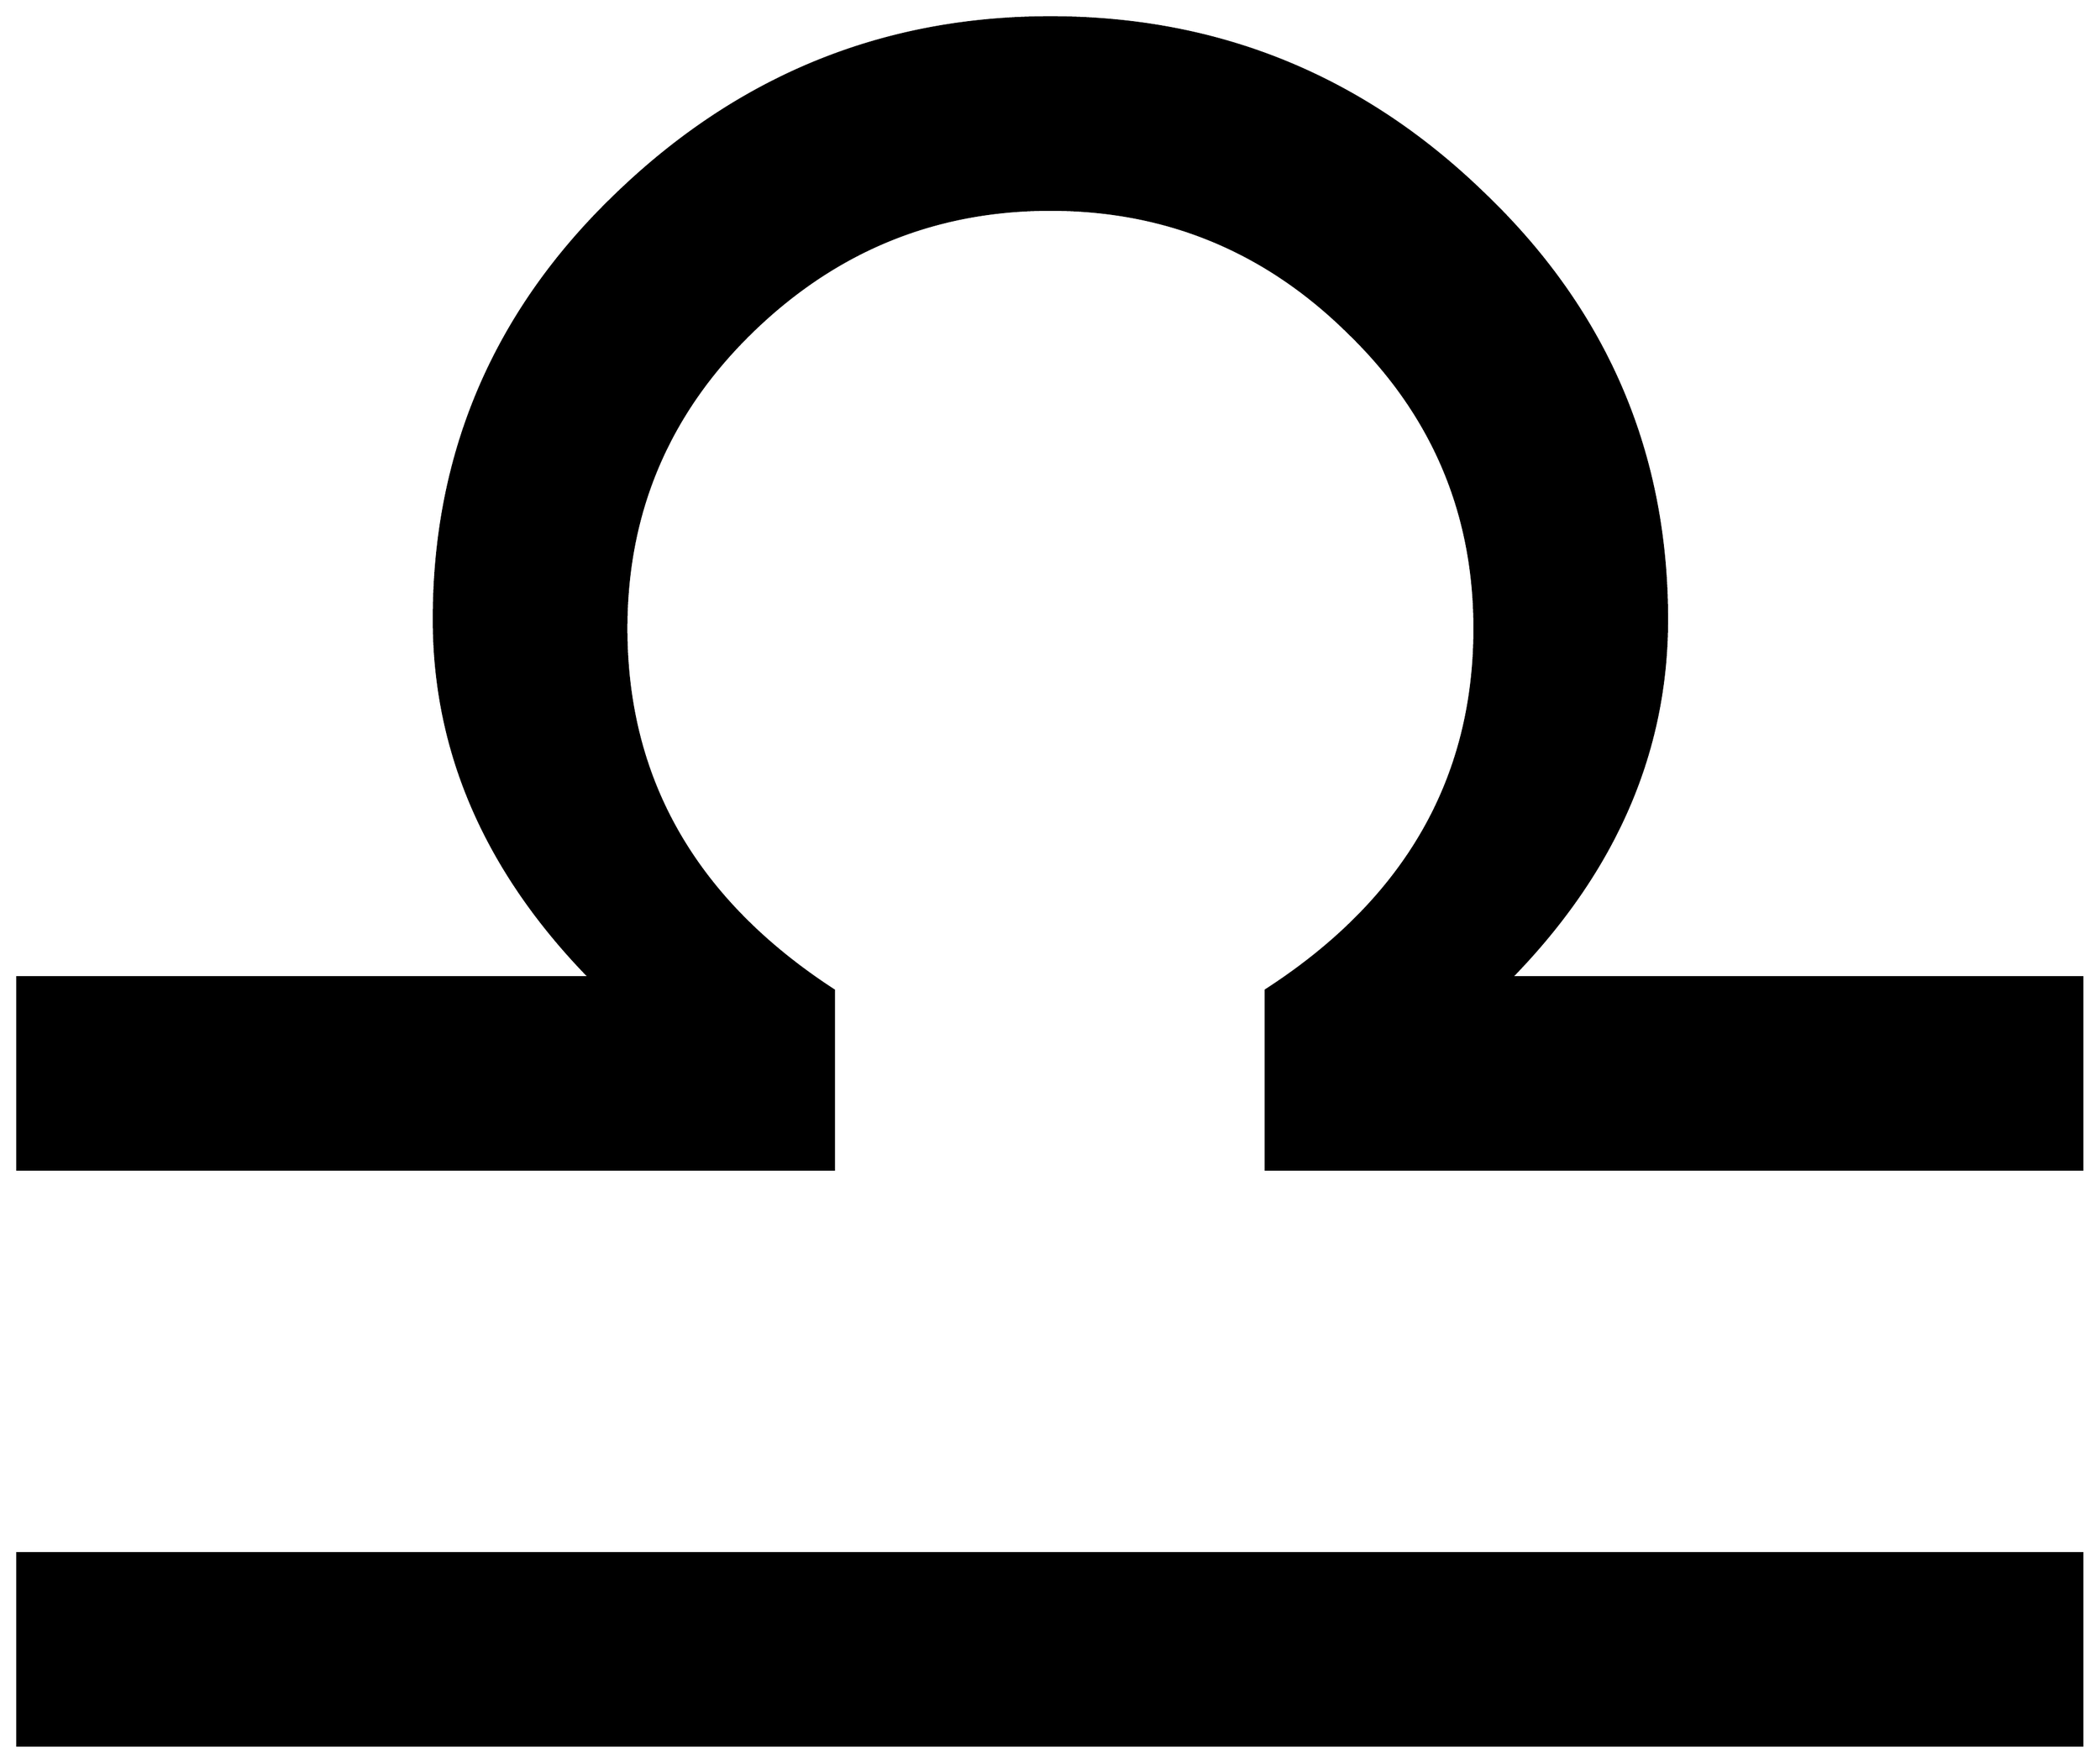 


\begin{tikzpicture}[y=0.80pt, x=0.80pt, yscale=-1.0, xscale=1.0, inner sep=0pt, outer sep=0pt]
\begin{scope}[shift={(100.0,1938.0)},nonzero rule]
  \path[draw=.,fill=.,line width=1.600pt] (1764.0,-592.0) --
    (1135.0,-592.0) -- (1135.0,-730.0) .. controls
    (1242.333,-799.333) and (1296.0,-892.333) .. (1296.0,-1009.0) ..
    controls (1296.0,-1098.333) and (1263.667,-1174.333) ..
    (1199.0,-1237.0) .. controls (1135.0,-1300.333) and
    (1058.333,-1332.0) .. (969.0,-1332.0) .. controls
    (879.667,-1332.0) and (802.667,-1300.333) .. (738.0,-1237.0) ..
    controls (674.0,-1174.333) and (642.0,-1098.333) ..
    (642.0,-1009.0) .. controls (642.0,-892.333) and
    (695.333,-799.333) .. (802.0,-730.0) -- (802.0,-592.0) --
    (173.0,-592.0) -- (173.0,-740.0) -- (614.0,-740.0) ..
    controls (534.0,-822.0) and (494.0,-914.0) ..
    (494.0,-1016.0) .. controls (494.0,-1144.667) and
    (541.0,-1254.0) .. (635.0,-1344.0) .. controls
    (729.0,-1434.667) and (840.333,-1480.0) .. (969.0,-1480.0) ..
    controls (1098.333,-1480.0) and (1209.667,-1434.667) ..
    (1303.0,-1344.0) .. controls (1397.0,-1254.0) and
    (1444.0,-1144.667) .. (1444.0,-1016.0) .. controls
    (1444.0,-914.0) and (1404.0,-822.0) .. (1324.0,-740.0) --
    (1764.0,-740.0) -- (1764.0,-592.0) -- cycle(1764.0,-148.0)
    -- (173.0,-148.0) -- (173.0,-296.0) -- (1764.0,-296.0) --
    (1764.0,-148.0) -- cycle;
\end{scope}

\end{tikzpicture}

